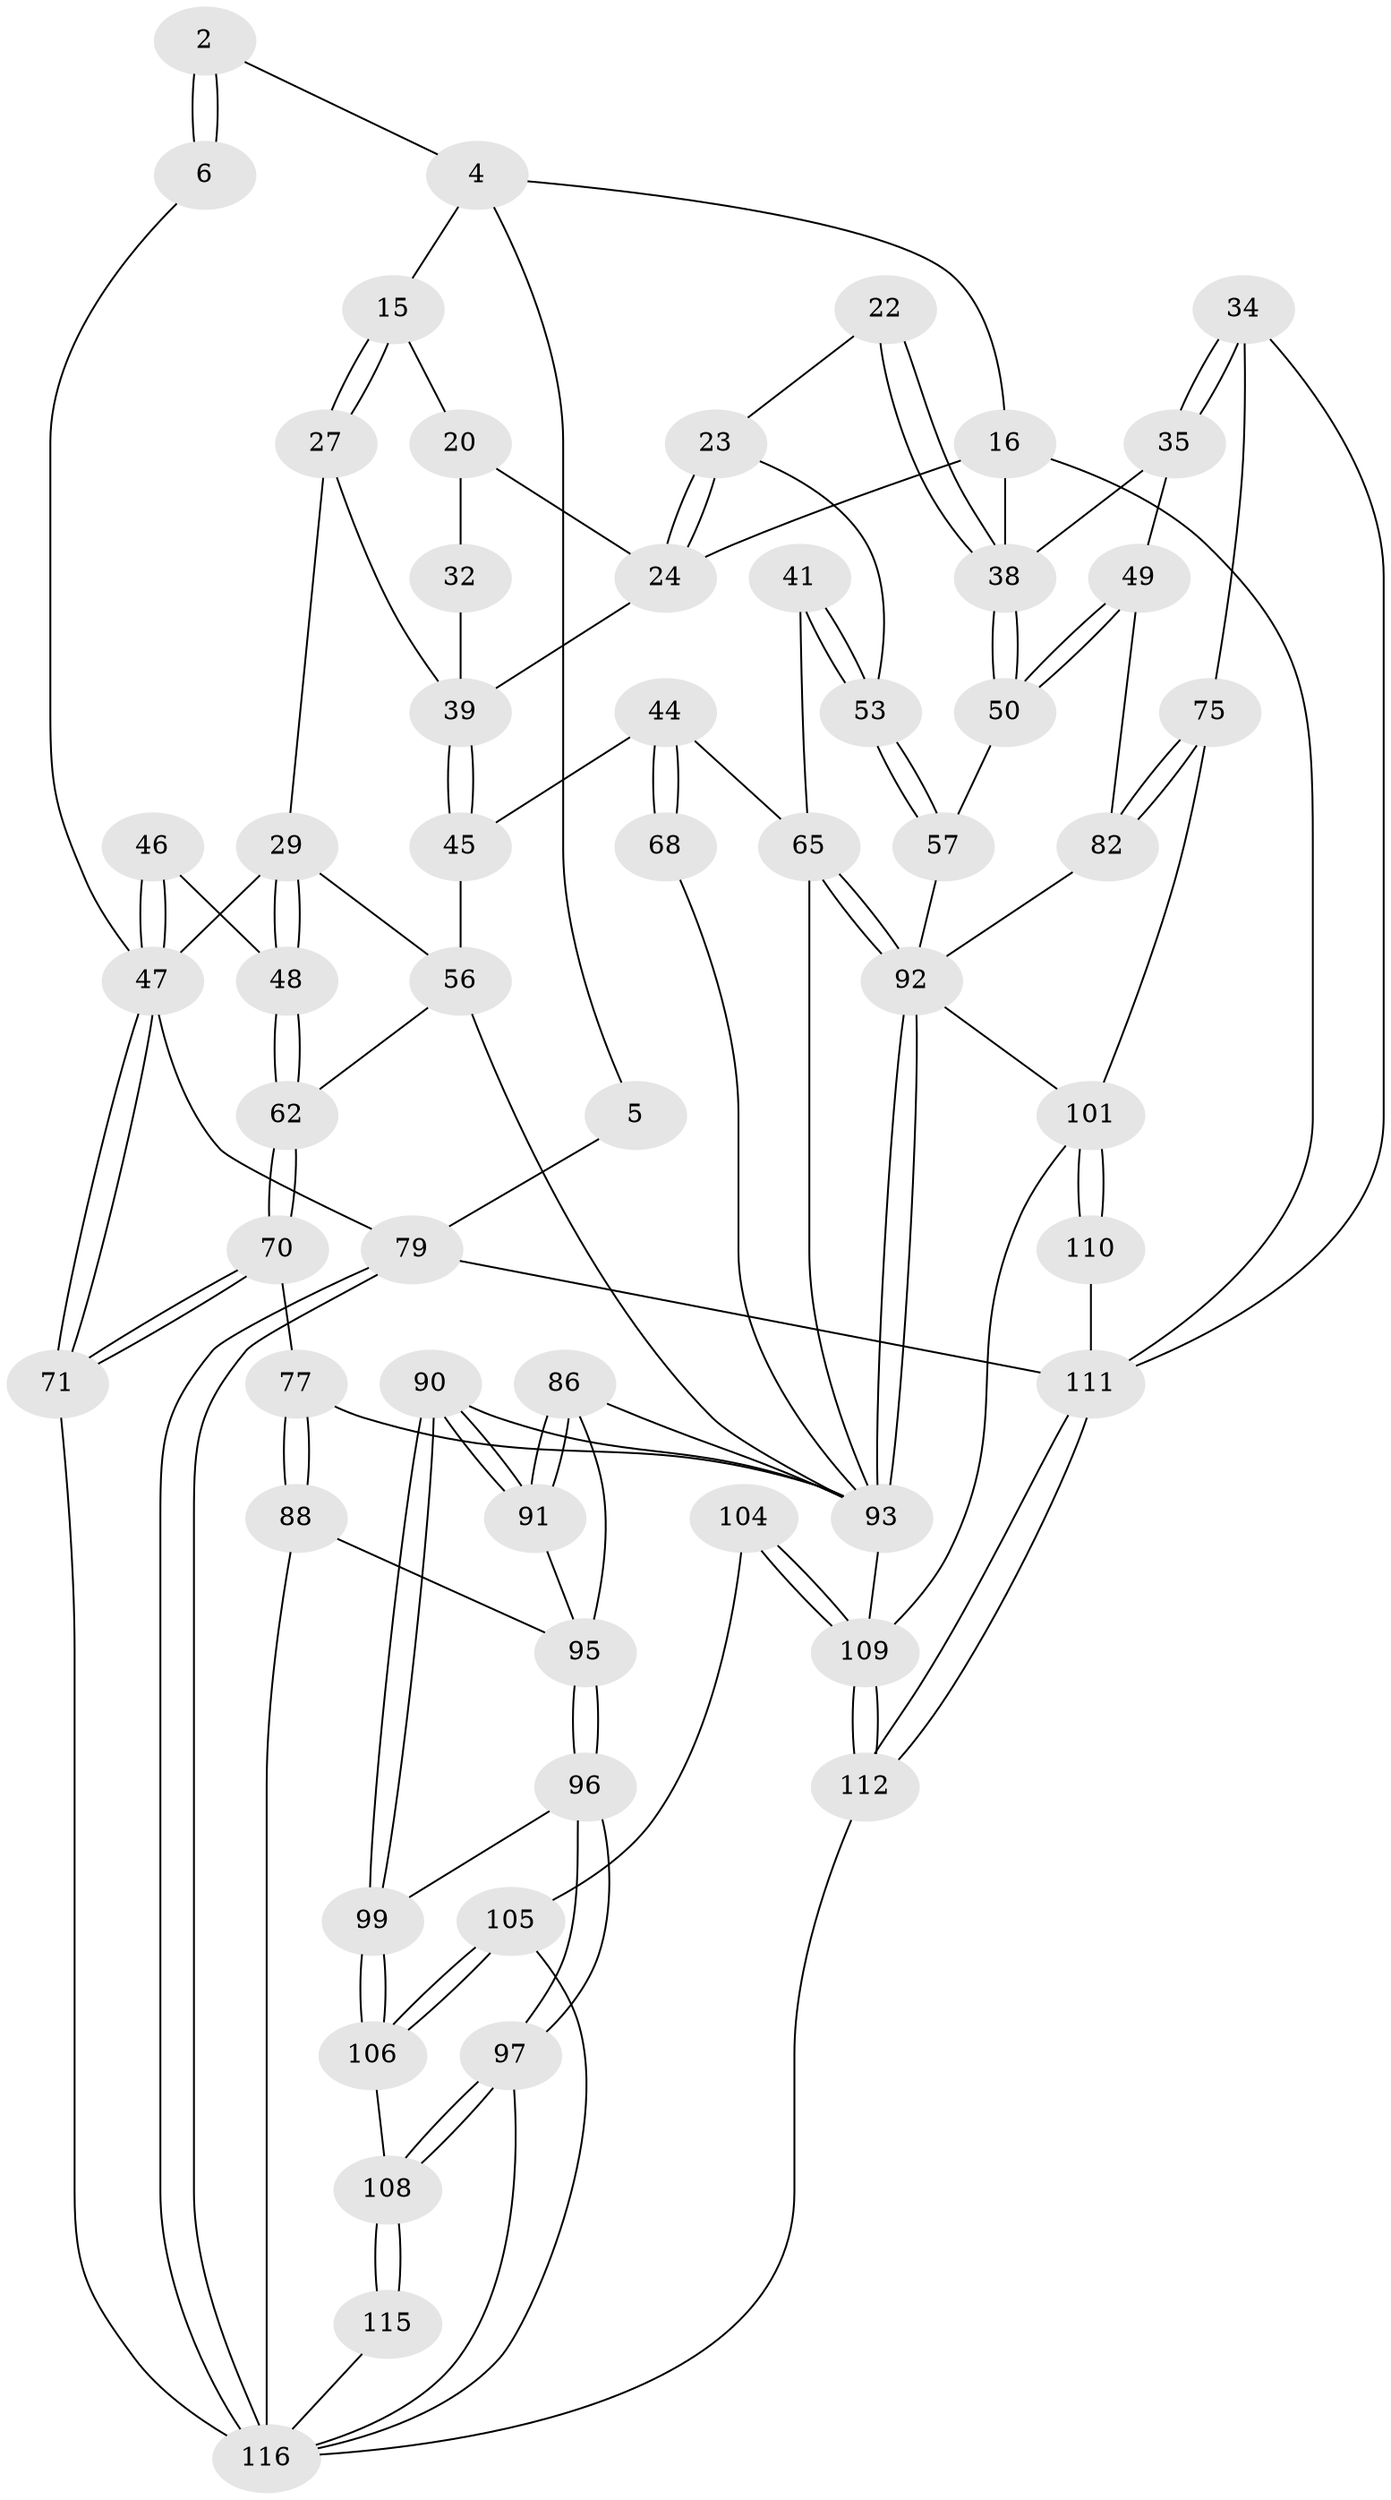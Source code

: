 // original degree distribution, {3: 0.017241379310344827, 4: 0.25862068965517243, 5: 0.4827586206896552, 6: 0.2413793103448276}
// Generated by graph-tools (version 1.1) at 2025/59/03/09/25 04:59:41]
// undirected, 58 vertices, 130 edges
graph export_dot {
graph [start="1"]
  node [color=gray90,style=filled];
  2 [pos="+0.27673908887378357+0.12289506747537358",super="+1"];
  4 [pos="+0.4547790032825041+0",super="+3"];
  5 [pos="+0.21230583177040474+0"];
  6 [pos="+0.2014567455628039+0.16080456067833518"];
  15 [pos="+0.31820461931720934+0.13816590021844266"];
  16 [pos="+0.740128852078787+0.07051399147709175",super="+11+10"];
  20 [pos="+0.4538160248530751+0.1512312382685954",super="+14+19"];
  22 [pos="+0.6723587277271361+0.23094793960570537"];
  23 [pos="+0.6517047225109549+0.25013378440736456"];
  24 [pos="+0.6426261158919577+0.24542389208716456",super="+18+17+13"];
  27 [pos="+0.3562904897605532+0.2778302089552793"];
  29 [pos="+0.21893393282348567+0.23719442407536692",super="+28"];
  32 [pos="+0.5066681437581942+0.21286761518749733",super="+31+26"];
  34 [pos="+1+0"];
  35 [pos="+0.9711879603915894+0.1984949140364987"];
  38 [pos="+0.818333726604163+0.29612385475527037",super="+36+21"];
  39 [pos="+0.43704807840062077+0.295851721213307",super="+33+37"];
  41 [pos="+0.6005257008783234+0.3326272738695409"];
  44 [pos="+0.4601656956248175+0.32651136001483677",super="+43"];
  45 [pos="+0.453200842364857+0.3209668890754955"];
  46 [pos="+0.011043039836325937+0.28910313456832876"];
  47 [pos="+0+0.18242853435913026",super="+8+7+30"];
  48 [pos="+0.1049680664938361+0.3435337681905564"];
  49 [pos="+0.8774415899316992+0.32663491792953847"];
  50 [pos="+0.8362940432116586+0.3180858279668268"];
  53 [pos="+0.7132113973509487+0.39771975832099093",super="+52+40"];
  56 [pos="+0.2531529238682006+0.39219918950782734",super="+55+54"];
  57 [pos="+0.7279425706494833+0.41459001008628554",super="+51"];
  62 [pos="+0.1475696912876495+0.3852189772998345"];
  65 [pos="+0.5594445538726592+0.5822150681802737",super="+64"];
  68 [pos="+0.505333519334319+0.5405193853012406"];
  70 [pos="+0.06261990009526203+0.5839539366779637"];
  71 [pos="+0+0.5623573817075794"];
  75 [pos="+1+0.8663741328705001",super="+69"];
  77 [pos="+0.11223245807323863+0.611035949958913"];
  79 [pos="+0+1",super="+9"];
  82 [pos="+0.9712350165613691+0.7439049802243798",super="+59+58"];
  86 [pos="+0.3112050256885586+0.6169786801245072"];
  88 [pos="+0.14315259749658069+0.6529825886293642"];
  90 [pos="+0.3968642149274973+0.775756169291482"];
  91 [pos="+0.3477989473693431+0.7383184667493383"];
  92 [pos="+0.6416105535586731+0.7765686894863574",super="+85+84+83"];
  93 [pos="+0.6398407908559599+0.7831456109510994",super="+89+81+67+76"];
  95 [pos="+0.20592297002507165+0.6866042480794706",super="+87"];
  96 [pos="+0.2343802631433521+0.7889666895835147"];
  97 [pos="+0.19190224701230546+0.8765979803176931"];
  99 [pos="+0.3905162996061654+0.8144318829129931"];
  101 [pos="+0.6943760855659579+0.862678941888414",super="+100"];
  104 [pos="+0.5182511482751808+0.8867696359975671"];
  105 [pos="+0.40866748045028817+0.8525129610952852"];
  106 [pos="+0.39590421343875337+0.8411774954565809"];
  108 [pos="+0.23299174342547227+0.9067907094044365",super="+107"];
  109 [pos="+0.5735468949934907+1",super="+102+103"];
  110 [pos="+0.712303239256006+0.8946320125489384",super="+73"];
  111 [pos="+0.7320381635634816+1",super="+72"];
  112 [pos="+0.5744068236077328+1"];
  115 [pos="+0.2754925920541783+1"];
  116 [pos="+0.20187617339384364+1",super="+98+114+113+94+78"];
  2 -- 6 [weight=2];
  2 -- 6;
  2 -- 4;
  4 -- 5;
  4 -- 16;
  4 -- 15;
  5 -- 79;
  6 -- 47;
  15 -- 27;
  15 -- 27;
  15 -- 20;
  16 -- 24 [weight=2];
  16 -- 38;
  16 -- 111;
  20 -- 24 [weight=2];
  20 -- 32 [weight=2];
  22 -- 23;
  22 -- 38 [weight=2];
  22 -- 38;
  23 -- 24;
  23 -- 24;
  23 -- 53;
  24 -- 39;
  27 -- 39;
  27 -- 29;
  29 -- 48;
  29 -- 48;
  29 -- 47;
  29 -- 56;
  32 -- 39 [weight=3];
  34 -- 35;
  34 -- 35;
  34 -- 75;
  34 -- 111;
  35 -- 49;
  35 -- 38;
  38 -- 50;
  38 -- 50;
  39 -- 45;
  39 -- 45;
  41 -- 53 [weight=2];
  41 -- 53;
  41 -- 65;
  44 -- 45;
  44 -- 68 [weight=2];
  44 -- 68;
  44 -- 65;
  45 -- 56;
  46 -- 47 [weight=2];
  46 -- 47;
  46 -- 48;
  47 -- 71;
  47 -- 71;
  47 -- 79;
  48 -- 62;
  48 -- 62;
  49 -- 50;
  49 -- 50;
  49 -- 82;
  50 -- 57;
  53 -- 57 [weight=2];
  53 -- 57;
  56 -- 62;
  56 -- 93 [weight=2];
  57 -- 92;
  62 -- 70;
  62 -- 70;
  65 -- 92 [weight=3];
  65 -- 92;
  65 -- 93;
  68 -- 93;
  70 -- 71;
  70 -- 71;
  70 -- 77;
  71 -- 116;
  75 -- 82 [weight=2];
  75 -- 82;
  75 -- 101;
  77 -- 88;
  77 -- 88;
  77 -- 93;
  79 -- 116 [weight=2];
  79 -- 116;
  79 -- 111 [weight=2];
  82 -- 92 [weight=2];
  86 -- 91;
  86 -- 91;
  86 -- 93;
  86 -- 95;
  88 -- 116;
  88 -- 95;
  90 -- 91;
  90 -- 91;
  90 -- 99;
  90 -- 99;
  90 -- 93;
  91 -- 95;
  92 -- 93;
  92 -- 93;
  92 -- 101;
  93 -- 109;
  95 -- 96;
  95 -- 96;
  96 -- 97;
  96 -- 97;
  96 -- 99;
  97 -- 108;
  97 -- 108;
  97 -- 116;
  99 -- 106;
  99 -- 106;
  101 -- 110 [weight=2];
  101 -- 110;
  101 -- 109;
  104 -- 105;
  104 -- 109 [weight=2];
  104 -- 109;
  105 -- 106;
  105 -- 106;
  105 -- 116;
  106 -- 108;
  108 -- 115 [weight=2];
  108 -- 115;
  109 -- 112;
  109 -- 112;
  110 -- 111 [weight=2];
  111 -- 112;
  111 -- 112;
  112 -- 116;
  115 -- 116;
}
